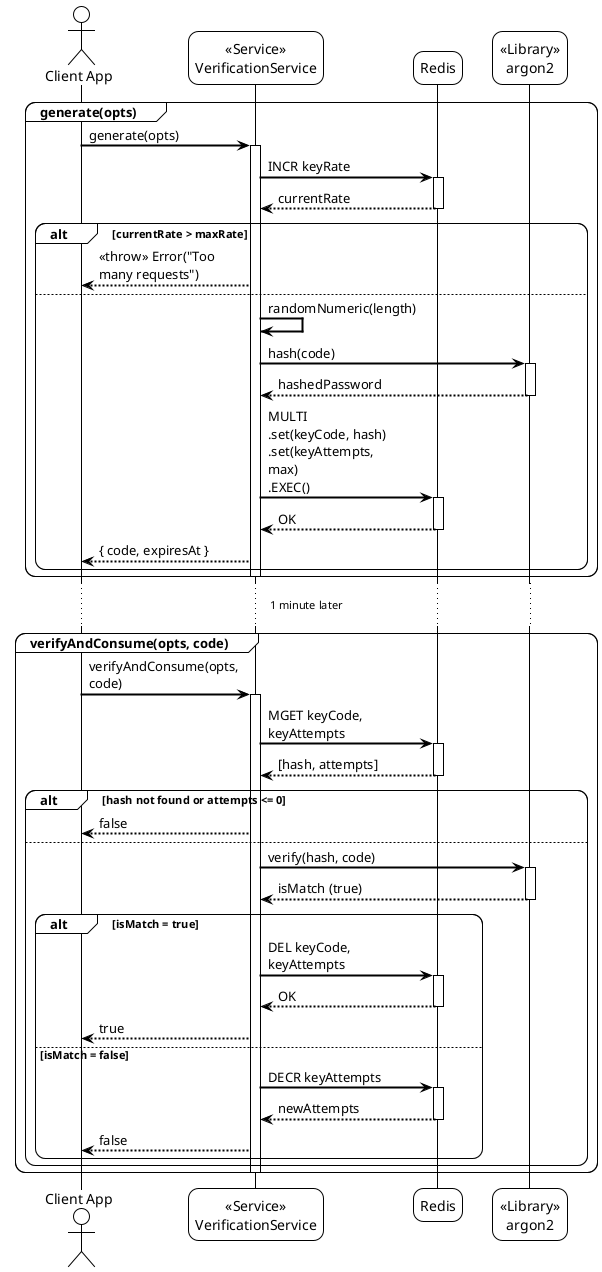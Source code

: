 @startuml
!theme plain
skinparam sequenceArrowThickness 2
skinparam roundcorner 20
skinparam maxmessagesize 120
skinparam sequenceParticipant padding 20

actor "Client App" as Client
participant "<<Service>>\nVerificationService" as Service
participant "Redis" as Redis
participant "<<Library>>\nargon2" as Argon2

group generate(opts)
    Client -> Service: generate(opts)
    activate Service

    Service -> Redis: INCR keyRate
    activate Redis
    Redis --> Service: currentRate
    deactivate Redis

    alt currentRate > maxRate
        Service --> Client: <<throw>> Error("Too many requests")
    else
        Service -> Service: randomNumeric(length)
        Service -> Argon2: hash(code)
        activate Argon2
        Argon2 --> Service: hashedPassword
        deactivate Argon2

        Service -> Redis: MULTI\n.set(keyCode, hash)\n.set(keyAttempts, max)\n.EXEC()
        activate Redis
        Redis --> Service: OK
        deactivate Redis

        Service --> Client: { code, expiresAt }
    end
    deactivate Service
end

... 1 minute later ...

group verifyAndConsume(opts, code)
    Client -> Service: verifyAndConsume(opts, code)
    activate Service

    Service -> Redis: MGET keyCode, keyAttempts
    activate Redis
    Redis --> Service: [hash, attempts]
    deactivate Redis

    alt hash not found or attempts <= 0
        Service --> Client: false
    else
        Service -> Argon2: verify(hash, code)
        activate Argon2
        Argon2 --> Service: isMatch (true)
        deactivate Argon2

        alt isMatch = true
            Service -> Redis: DEL keyCode, keyAttempts
            activate Redis
            Redis --> Service: OK
            deactivate Redis
            Service --> Client: true
        else isMatch = false
            Service -> Redis: DECR keyAttempts
            activate Redis
            Redis --> Service: newAttempts
            deactivate Redis
            Service --> Client: false
        end
    end
    deactivate Service
end

@enduml